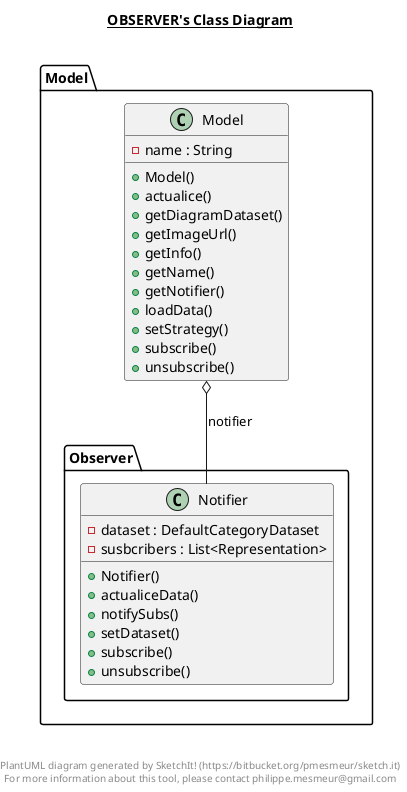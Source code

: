 @startuml

title __OBSERVER's Class Diagram__\n


    namespace Model {
      namespace Observer {
        class Model.Observer.Notifier {
            - dataset : DefaultCategoryDataset
            - susbcribers : List<Representation>
            + Notifier()
            + actualiceData()
            + notifySubs()
            + setDataset()
            + subscribe()
            + unsubscribe()
        }
      }
    }

namespace Model {
      class Model.Model {
          - name : String
          + Model()
          + actualice()
          + getDiagramDataset()
          + getImageUrl()
          + getInfo()
          + getName()
          + getNotifier()
          + loadData()
          + setStrategy()
          + subscribe()
          + unsubscribe()
      }
    }
Model.Model o-- Model.Observer.Notifier : notifier
  



right footer


PlantUML diagram generated by SketchIt! (https://bitbucket.org/pmesmeur/sketch.it)
For more information about this tool, please contact philippe.mesmeur@gmail.com
endfooter

@enduml
